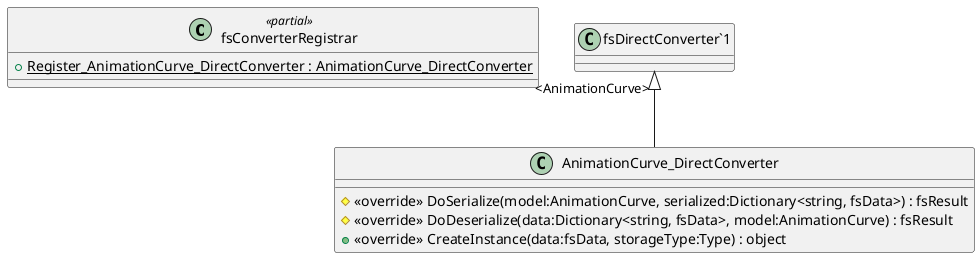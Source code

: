 @startuml
class fsConverterRegistrar <<partial>> {
    + {static} Register_AnimationCurve_DirectConverter : AnimationCurve_DirectConverter
}
class AnimationCurve_DirectConverter {
    # <<override>> DoSerialize(model:AnimationCurve, serialized:Dictionary<string, fsData>) : fsResult
    # <<override>> DoDeserialize(data:Dictionary<string, fsData>, model:AnimationCurve) : fsResult
    + <<override>> CreateInstance(data:fsData, storageType:Type) : object
}
"fsDirectConverter`1" "<AnimationCurve>" <|-- AnimationCurve_DirectConverter
@enduml
